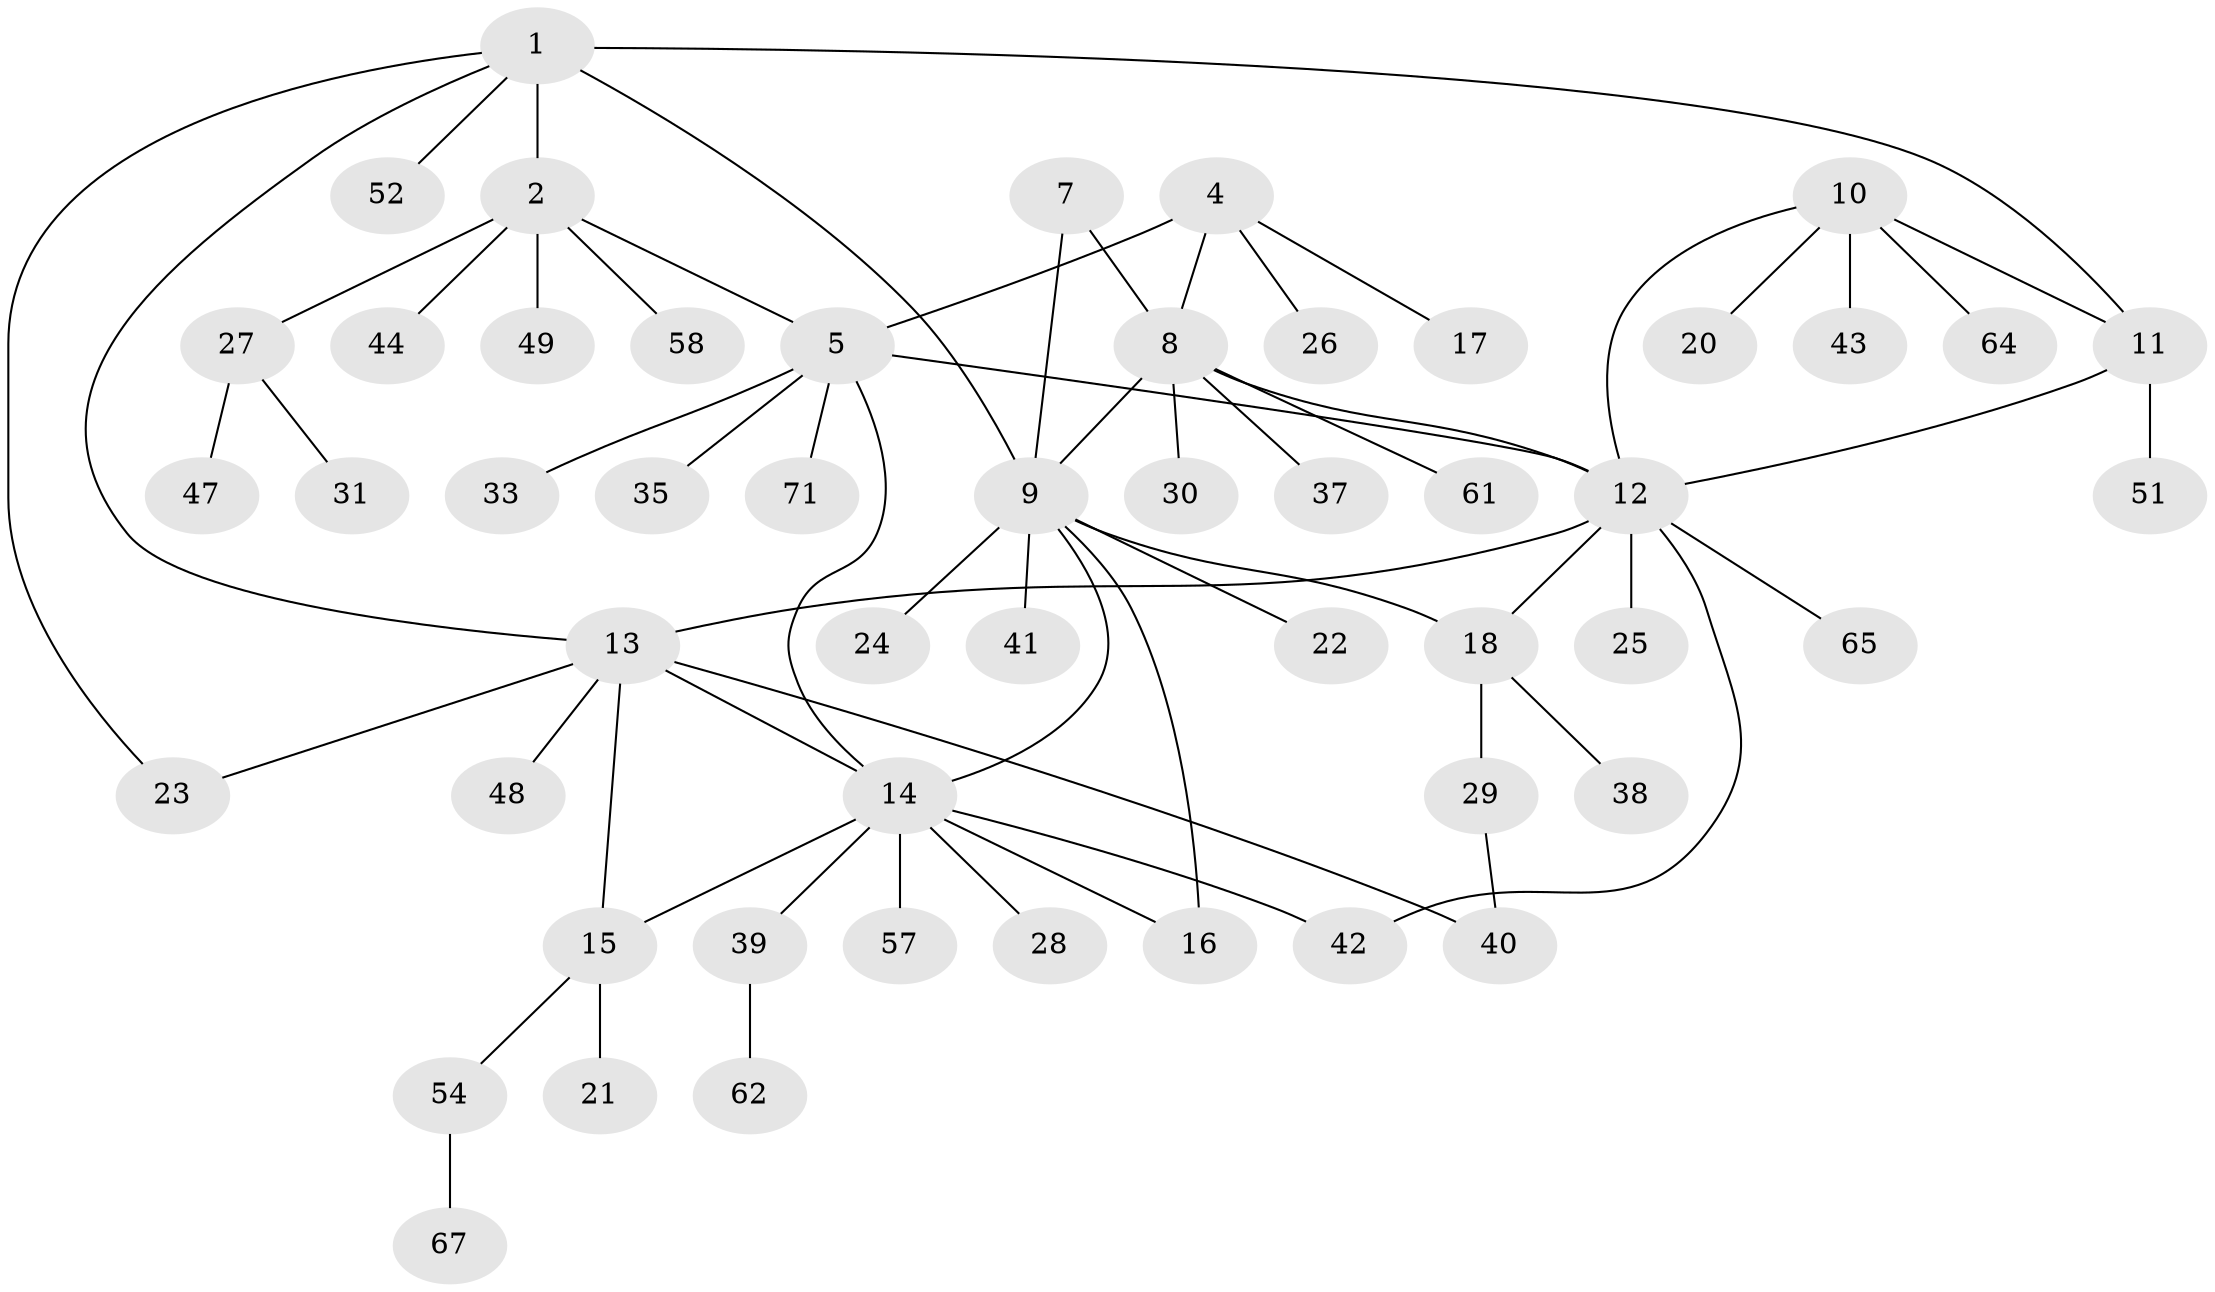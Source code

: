// original degree distribution, {6: 0.05555555555555555, 8: 0.027777777777777776, 3: 0.08333333333333333, 4: 0.041666666666666664, 2: 0.1388888888888889, 10: 0.041666666666666664, 7: 0.013888888888888888, 5: 0.013888888888888888, 1: 0.5833333333333334}
// Generated by graph-tools (version 1.1) at 2025/11/02/27/25 16:11:32]
// undirected, 52 vertices, 65 edges
graph export_dot {
graph [start="1"]
  node [color=gray90,style=filled];
  1 [super="+3"];
  2 [super="+66"];
  4 [super="+32"];
  5 [super="+6"];
  7;
  8 [super="+45"];
  9 [super="+69"];
  10 [super="+55"];
  11;
  12 [super="+36"];
  13 [super="+46"];
  14 [super="+19"];
  15 [super="+56"];
  16;
  17;
  18 [super="+53"];
  20;
  21;
  22;
  23;
  24;
  25;
  26 [super="+34"];
  27;
  28;
  29 [super="+50"];
  30;
  31;
  33;
  35;
  37;
  38;
  39 [super="+60"];
  40 [super="+63"];
  41;
  42;
  43;
  44;
  47 [super="+70"];
  48 [super="+68"];
  49;
  51 [super="+59"];
  52;
  54 [super="+72"];
  57;
  58;
  61;
  62;
  64;
  65;
  67;
  71;
  1 -- 2 [weight=2];
  1 -- 9;
  1 -- 11;
  1 -- 23;
  1 -- 52;
  1 -- 13;
  2 -- 5;
  2 -- 27;
  2 -- 44;
  2 -- 49;
  2 -- 58;
  4 -- 5 [weight=2];
  4 -- 8;
  4 -- 17;
  4 -- 26;
  5 -- 14;
  5 -- 35;
  5 -- 71;
  5 -- 33;
  5 -- 12;
  7 -- 8;
  7 -- 9;
  8 -- 9;
  8 -- 12;
  8 -- 30;
  8 -- 37;
  8 -- 61;
  9 -- 14;
  9 -- 16;
  9 -- 22;
  9 -- 24;
  9 -- 41;
  9 -- 18;
  10 -- 11;
  10 -- 12;
  10 -- 20;
  10 -- 43;
  10 -- 64;
  11 -- 12;
  11 -- 51;
  12 -- 13;
  12 -- 18;
  12 -- 25;
  12 -- 42;
  12 -- 65;
  13 -- 14;
  13 -- 15;
  13 -- 23;
  13 -- 48;
  13 -- 40;
  14 -- 15;
  14 -- 16;
  14 -- 28;
  14 -- 39;
  14 -- 42;
  14 -- 57;
  15 -- 21;
  15 -- 54;
  18 -- 29;
  18 -- 38;
  27 -- 31;
  27 -- 47;
  29 -- 40;
  39 -- 62;
  54 -- 67;
}
